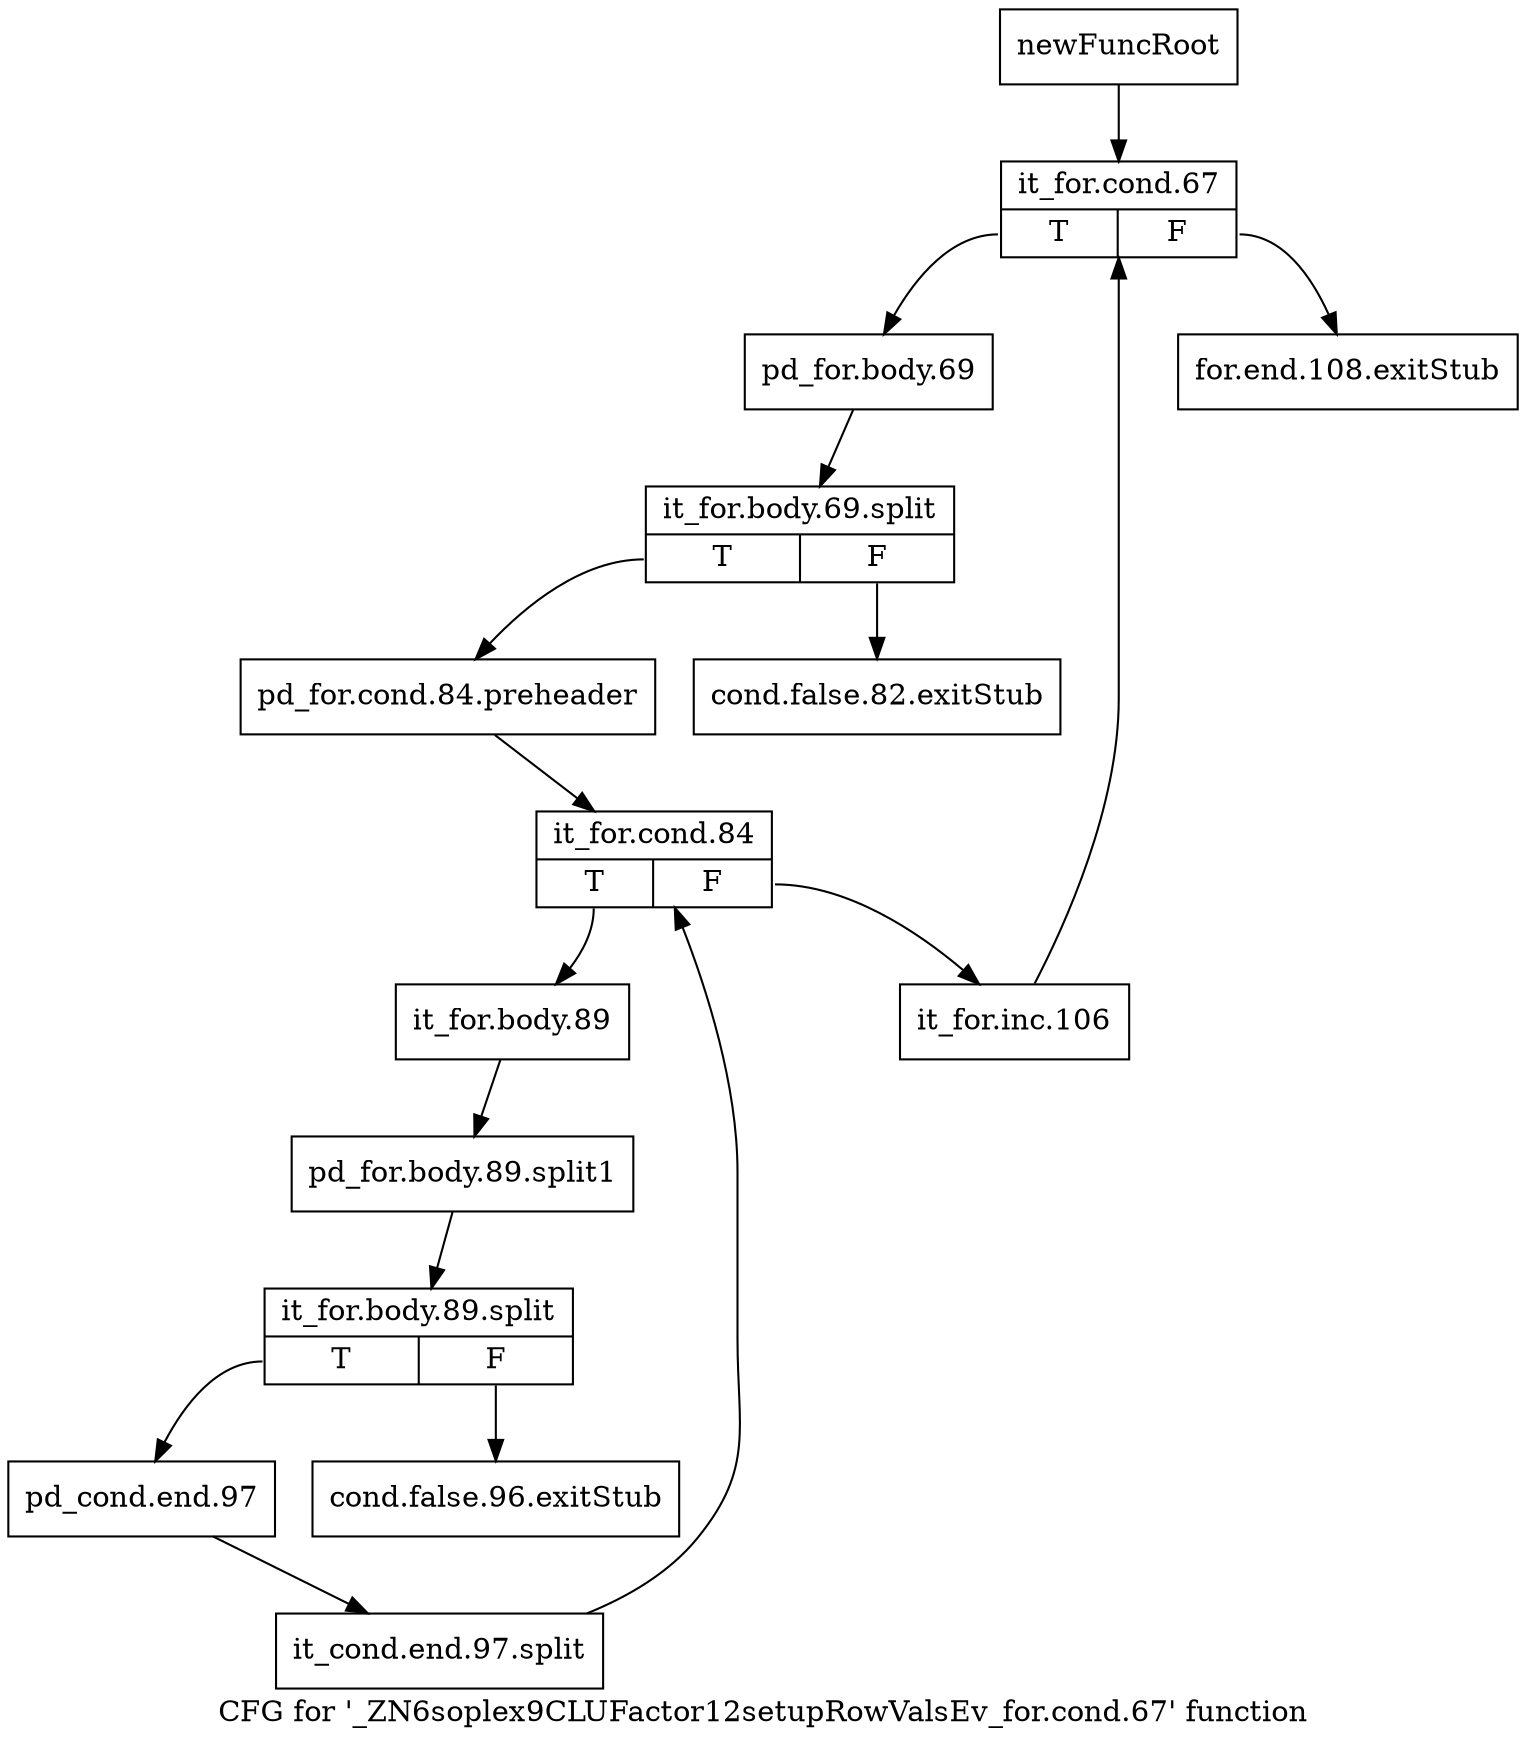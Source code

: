 digraph "CFG for '_ZN6soplex9CLUFactor12setupRowValsEv_for.cond.67' function" {
	label="CFG for '_ZN6soplex9CLUFactor12setupRowValsEv_for.cond.67' function";

	Node0x2c81700 [shape=record,label="{newFuncRoot}"];
	Node0x2c81700 -> Node0x2c81840;
	Node0x2c81750 [shape=record,label="{for.end.108.exitStub}"];
	Node0x2c817a0 [shape=record,label="{cond.false.82.exitStub}"];
	Node0x2c817f0 [shape=record,label="{cond.false.96.exitStub}"];
	Node0x2c81840 [shape=record,label="{it_for.cond.67|{<s0>T|<s1>F}}"];
	Node0x2c81840:s0 -> Node0x2c81890;
	Node0x2c81840:s1 -> Node0x2c81750;
	Node0x2c81890 [shape=record,label="{pd_for.body.69}"];
	Node0x2c81890 -> Node0x3325380;
	Node0x3325380 [shape=record,label="{it_for.body.69.split|{<s0>T|<s1>F}}"];
	Node0x3325380:s0 -> Node0x2c818e0;
	Node0x3325380:s1 -> Node0x2c817a0;
	Node0x2c818e0 [shape=record,label="{pd_for.cond.84.preheader}"];
	Node0x2c818e0 -> Node0x2c81930;
	Node0x2c81930 [shape=record,label="{it_for.cond.84|{<s0>T|<s1>F}}"];
	Node0x2c81930:s0 -> Node0x2c819d0;
	Node0x2c81930:s1 -> Node0x2c81980;
	Node0x2c81980 [shape=record,label="{it_for.inc.106}"];
	Node0x2c81980 -> Node0x2c81840;
	Node0x2c819d0 [shape=record,label="{it_for.body.89}"];
	Node0x2c819d0 -> Node0x33252e0;
	Node0x33252e0 [shape=record,label="{pd_for.body.89.split1}"];
	Node0x33252e0 -> Node0x344c620;
	Node0x344c620 [shape=record,label="{it_for.body.89.split|{<s0>T|<s1>F}}"];
	Node0x344c620:s0 -> Node0x2c81a20;
	Node0x344c620:s1 -> Node0x2c817f0;
	Node0x2c81a20 [shape=record,label="{pd_cond.end.97}"];
	Node0x2c81a20 -> Node0x33ca220;
	Node0x33ca220 [shape=record,label="{it_cond.end.97.split}"];
	Node0x33ca220 -> Node0x2c81930;
}

